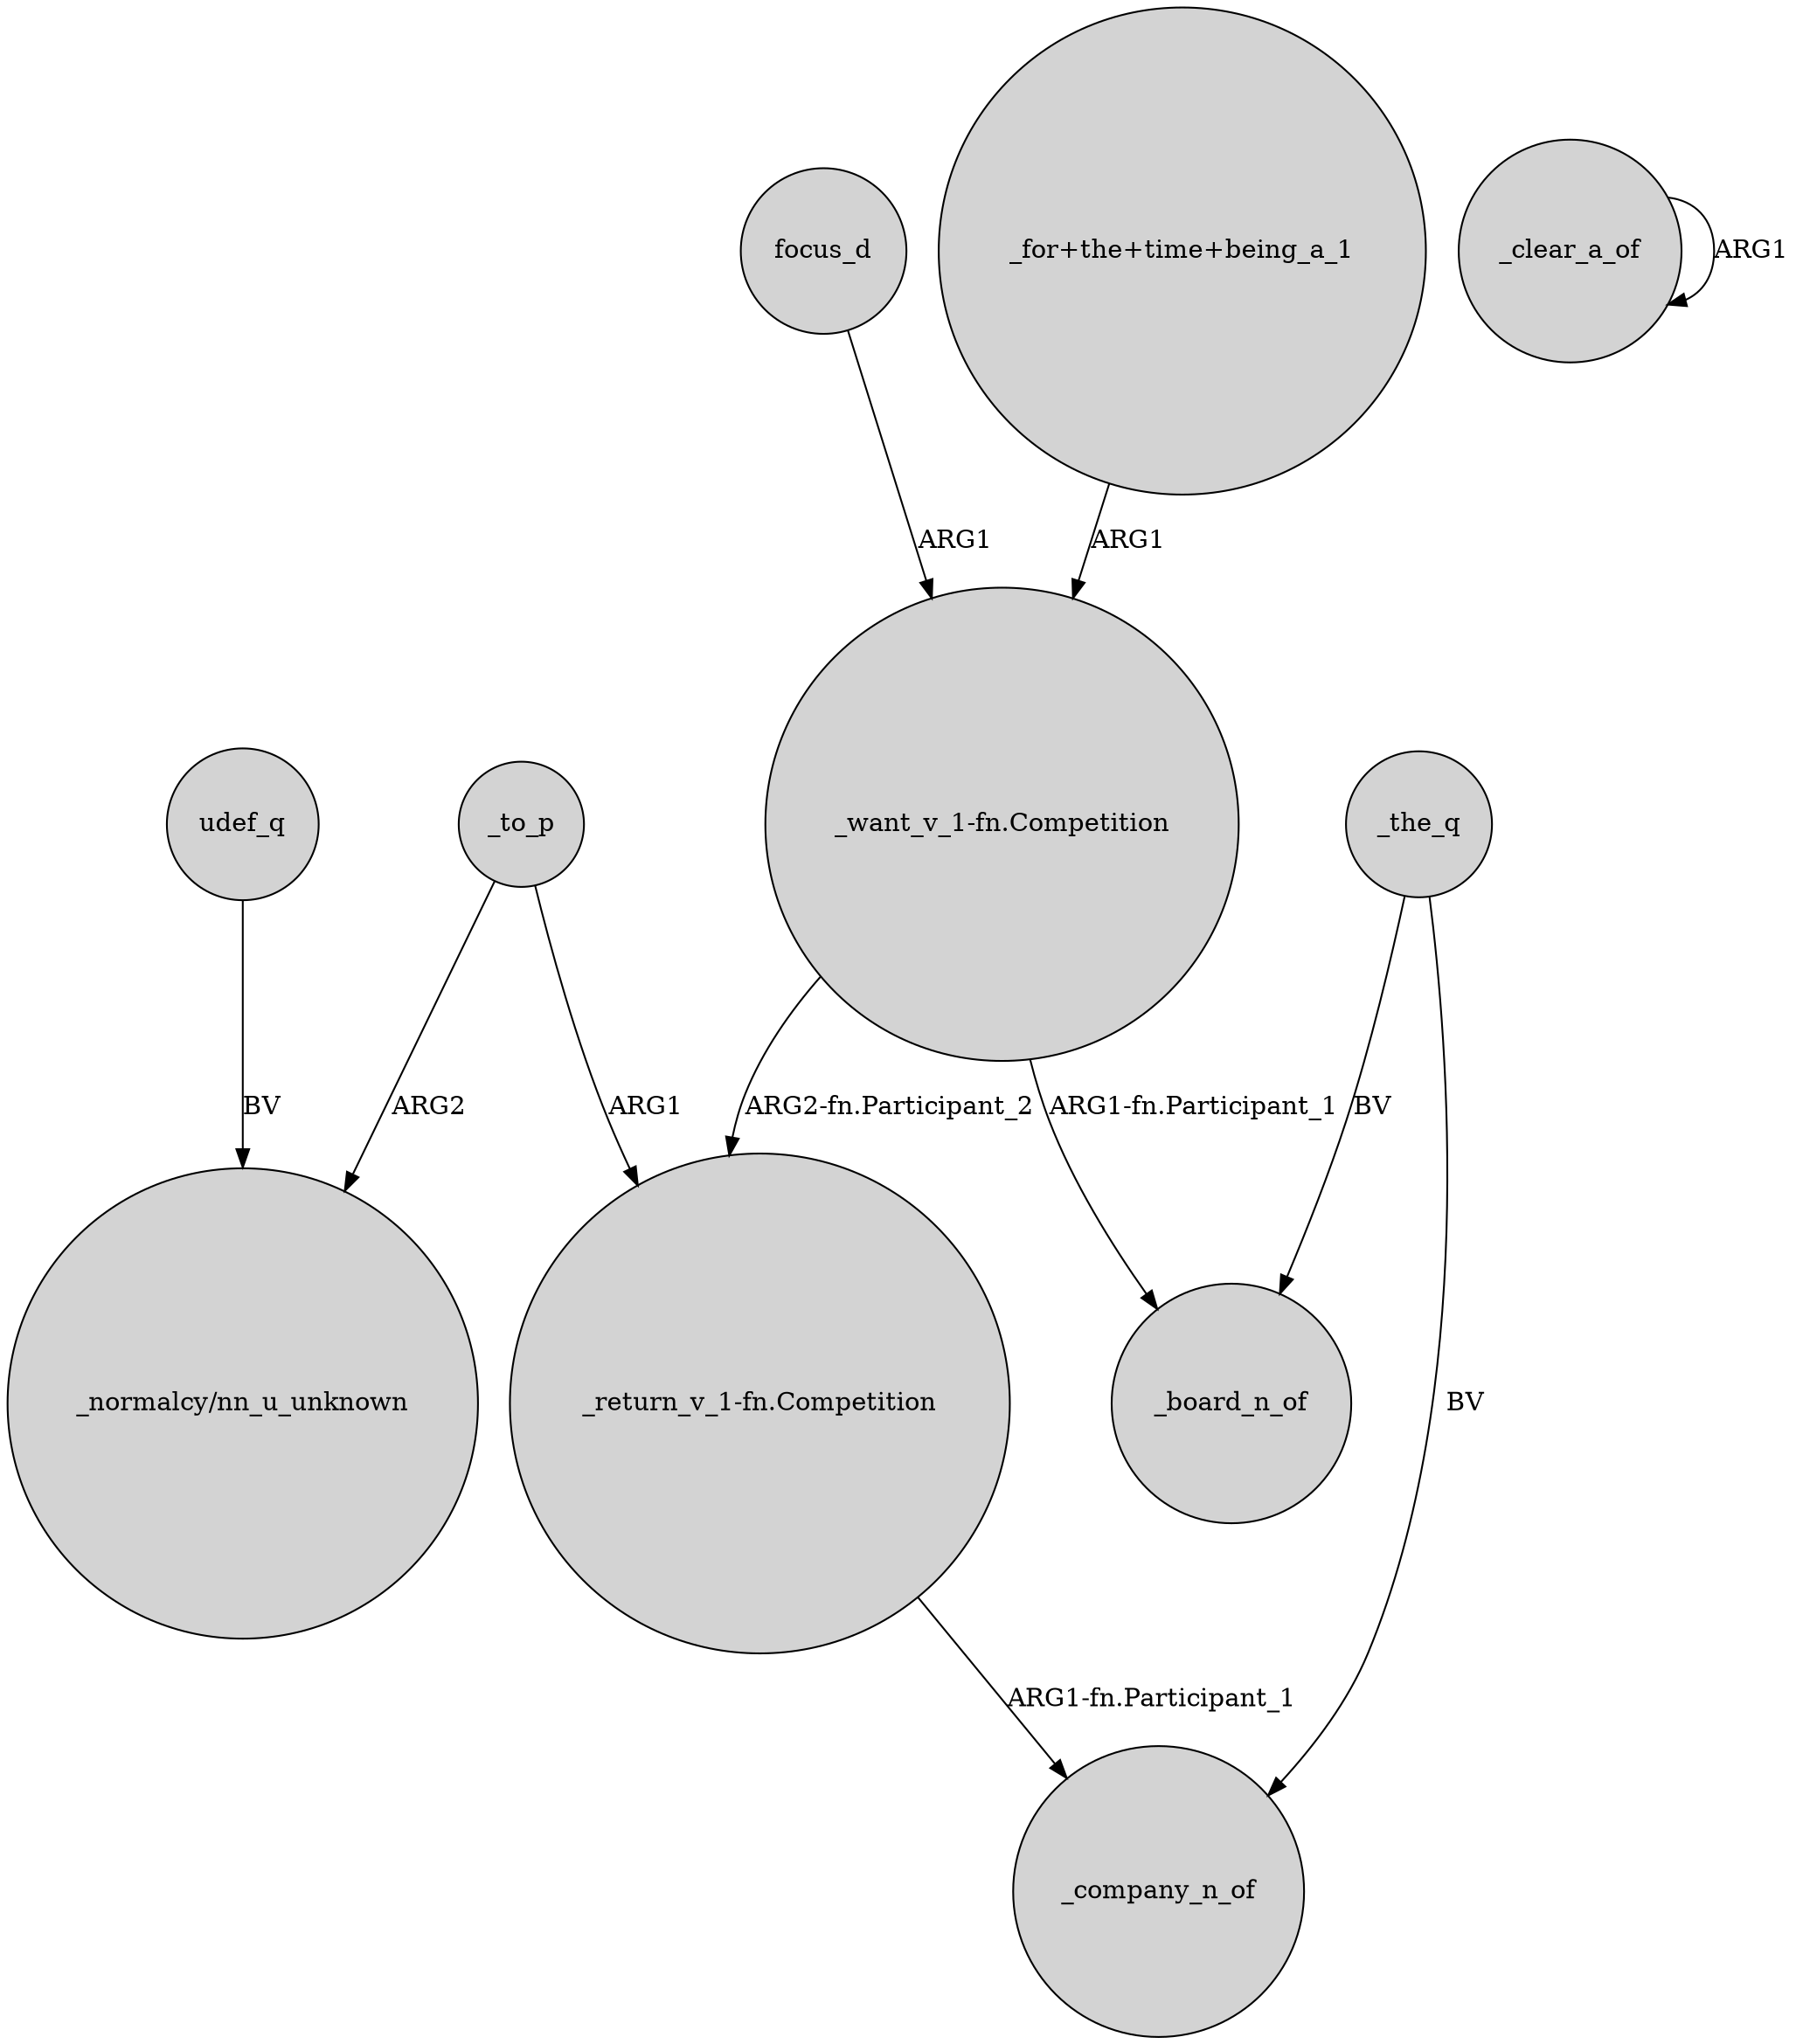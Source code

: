 digraph {
	node [shape=circle style=filled]
	_to_p -> "_normalcy/nn_u_unknown" [label=ARG2]
	focus_d -> "_want_v_1-fn.Competition" [label=ARG1]
	_the_q -> _board_n_of [label=BV]
	udef_q -> "_normalcy/nn_u_unknown" [label=BV]
	_clear_a_of -> _clear_a_of [label=ARG1]
	"_want_v_1-fn.Competition" -> "_return_v_1-fn.Competition" [label="ARG2-fn.Participant_2"]
	_the_q -> _company_n_of [label=BV]
	"_want_v_1-fn.Competition" -> _board_n_of [label="ARG1-fn.Participant_1"]
	"_return_v_1-fn.Competition" -> _company_n_of [label="ARG1-fn.Participant_1"]
	_to_p -> "_return_v_1-fn.Competition" [label=ARG1]
	"_for+the+time+being_a_1" -> "_want_v_1-fn.Competition" [label=ARG1]
}
